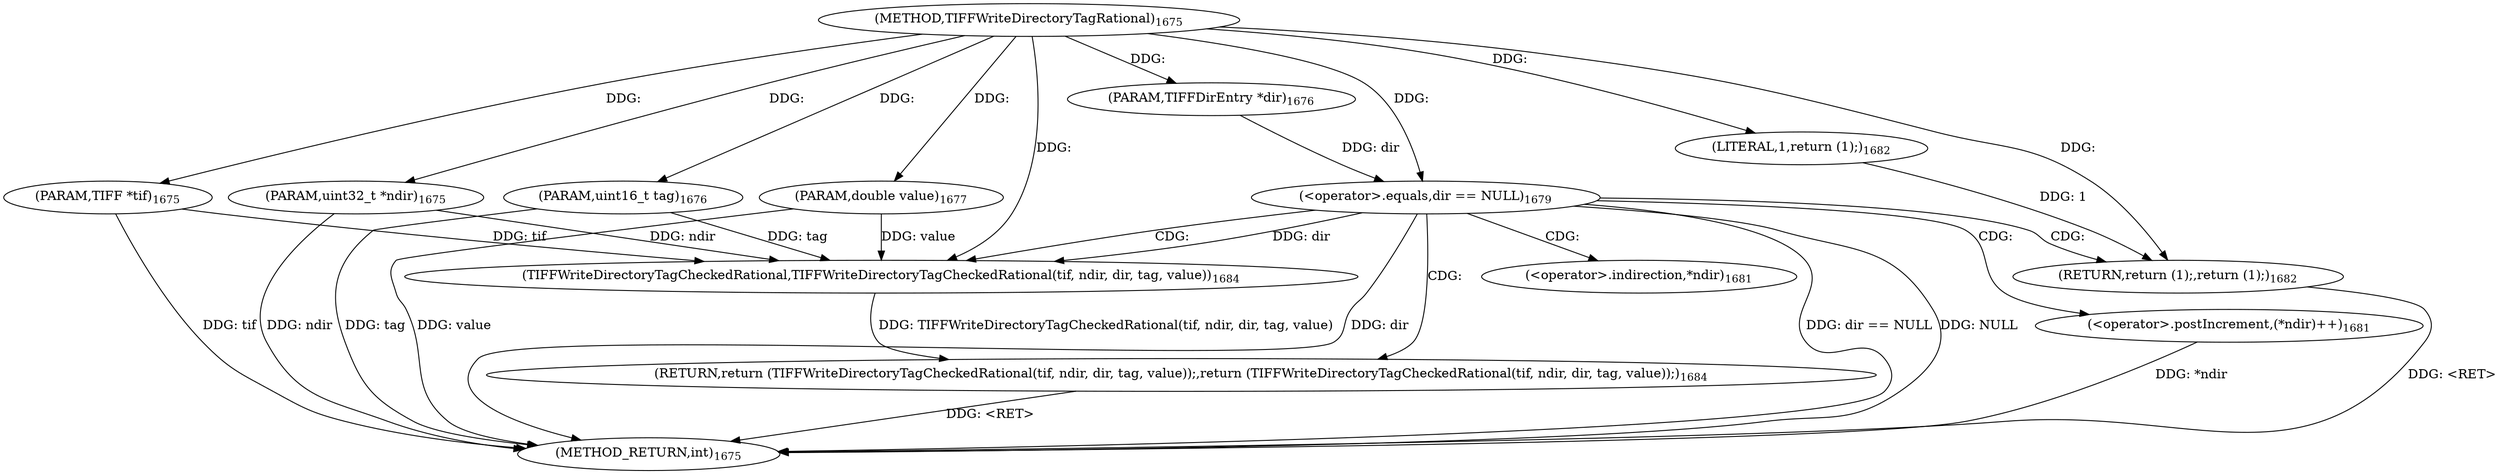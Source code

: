 digraph "TIFFWriteDirectoryTagRational" {  
"68510" [label = <(METHOD,TIFFWriteDirectoryTagRational)<SUB>1675</SUB>> ]
"68534" [label = <(METHOD_RETURN,int)<SUB>1675</SUB>> ]
"68511" [label = <(PARAM,TIFF *tif)<SUB>1675</SUB>> ]
"68512" [label = <(PARAM,uint32_t *ndir)<SUB>1675</SUB>> ]
"68513" [label = <(PARAM,TIFFDirEntry *dir)<SUB>1676</SUB>> ]
"68514" [label = <(PARAM,uint16_t tag)<SUB>1676</SUB>> ]
"68515" [label = <(PARAM,double value)<SUB>1677</SUB>> ]
"68527" [label = <(RETURN,return (TIFFWriteDirectoryTagCheckedRational(tif, ndir, dir, tag, value));,return (TIFFWriteDirectoryTagCheckedRational(tif, ndir, dir, tag, value));)<SUB>1684</SUB>> ]
"68518" [label = <(&lt;operator&gt;.equals,dir == NULL)<SUB>1679</SUB>> ]
"68528" [label = <(TIFFWriteDirectoryTagCheckedRational,TIFFWriteDirectoryTagCheckedRational(tif, ndir, dir, tag, value))<SUB>1684</SUB>> ]
"68522" [label = <(&lt;operator&gt;.postIncrement,(*ndir)++)<SUB>1681</SUB>> ]
"68525" [label = <(RETURN,return (1);,return (1);)<SUB>1682</SUB>> ]
"68526" [label = <(LITERAL,1,return (1);)<SUB>1682</SUB>> ]
"68523" [label = <(&lt;operator&gt;.indirection,*ndir)<SUB>1681</SUB>> ]
  "68525" -> "68534"  [ label = "DDG: &lt;RET&gt;"] 
  "68527" -> "68534"  [ label = "DDG: &lt;RET&gt;"] 
  "68511" -> "68534"  [ label = "DDG: tif"] 
  "68512" -> "68534"  [ label = "DDG: ndir"] 
  "68514" -> "68534"  [ label = "DDG: tag"] 
  "68515" -> "68534"  [ label = "DDG: value"] 
  "68518" -> "68534"  [ label = "DDG: dir"] 
  "68518" -> "68534"  [ label = "DDG: dir == NULL"] 
  "68522" -> "68534"  [ label = "DDG: *ndir"] 
  "68518" -> "68534"  [ label = "DDG: NULL"] 
  "68510" -> "68511"  [ label = "DDG: "] 
  "68510" -> "68512"  [ label = "DDG: "] 
  "68510" -> "68513"  [ label = "DDG: "] 
  "68510" -> "68514"  [ label = "DDG: "] 
  "68510" -> "68515"  [ label = "DDG: "] 
  "68528" -> "68527"  [ label = "DDG: TIFFWriteDirectoryTagCheckedRational(tif, ndir, dir, tag, value)"] 
  "68513" -> "68518"  [ label = "DDG: dir"] 
  "68510" -> "68518"  [ label = "DDG: "] 
  "68526" -> "68525"  [ label = "DDG: 1"] 
  "68510" -> "68525"  [ label = "DDG: "] 
  "68511" -> "68528"  [ label = "DDG: tif"] 
  "68510" -> "68528"  [ label = "DDG: "] 
  "68512" -> "68528"  [ label = "DDG: ndir"] 
  "68518" -> "68528"  [ label = "DDG: dir"] 
  "68514" -> "68528"  [ label = "DDG: tag"] 
  "68515" -> "68528"  [ label = "DDG: value"] 
  "68510" -> "68526"  [ label = "DDG: "] 
  "68518" -> "68523"  [ label = "CDG: "] 
  "68518" -> "68527"  [ label = "CDG: "] 
  "68518" -> "68525"  [ label = "CDG: "] 
  "68518" -> "68522"  [ label = "CDG: "] 
  "68518" -> "68528"  [ label = "CDG: "] 
}
